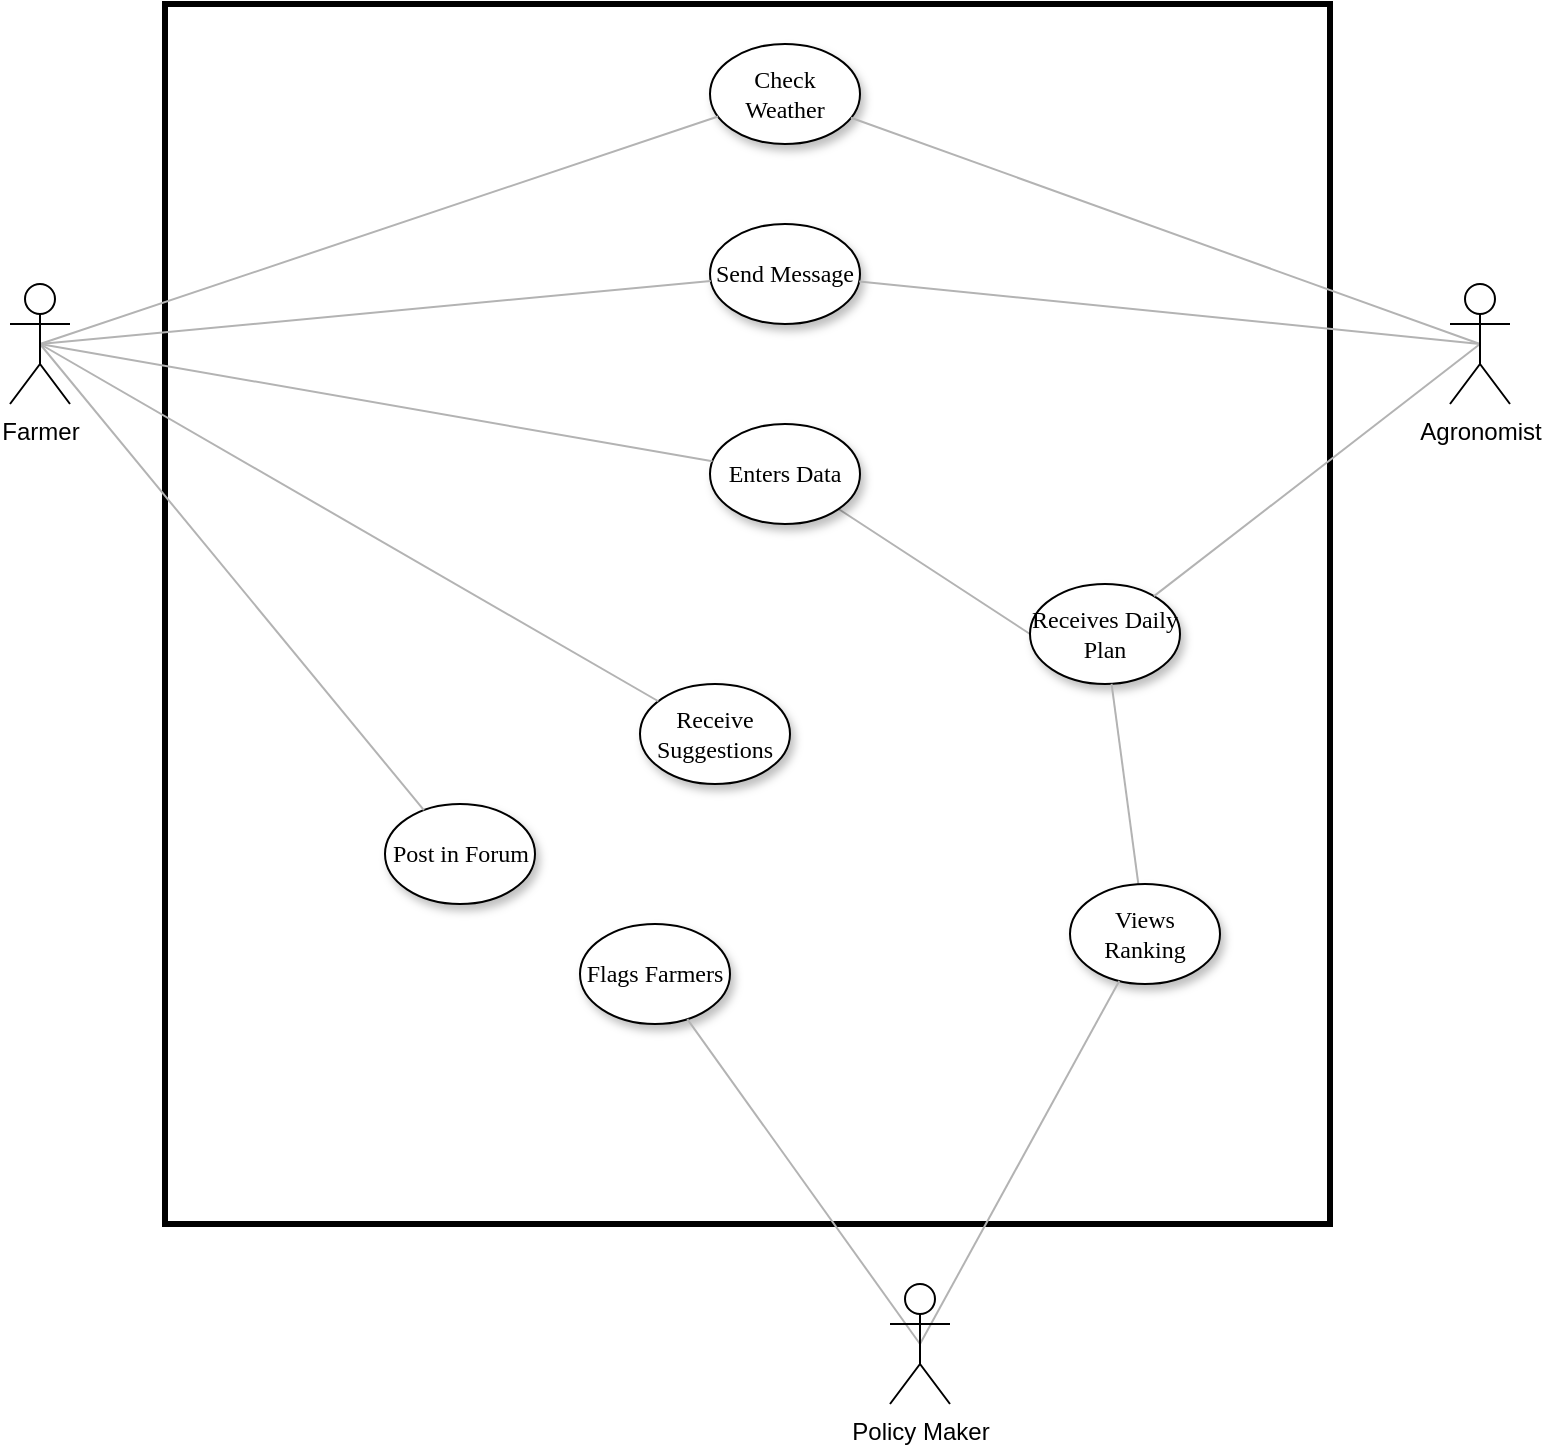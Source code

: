 <mxfile version="15.9.4" type="device"><diagram name="Page-1" id="42789a77-a242-8287-6e28-9cd8cfd52e62"><mxGraphModel dx="1351" dy="914" grid="1" gridSize="10" guides="1" tooltips="1" connect="1" arrows="1" fold="1" page="1" pageScale="1" pageWidth="1100" pageHeight="850" background="none" math="0" shadow="0"><root><mxCell id="0"/><mxCell id="1" parent="0"/><mxCell id="Xi2LRf2lgf8pENoLpGD3-18" value="" style="html=1;fillColor=none;strokeWidth=3;" vertex="1" parent="1"><mxGeometry x="197.5" y="10" width="582.5" height="610" as="geometry"/></mxCell><mxCell id="1ea317790d2ca983-2" value="Check Weather" style="ellipse;whiteSpace=wrap;html=1;rounded=0;shadow=1;comic=0;labelBackgroundColor=none;strokeWidth=1;fontFamily=Verdana;fontSize=12;align=center;" parent="1" vertex="1"><mxGeometry x="470" y="30" width="75" height="50" as="geometry"/></mxCell><mxCell id="Xi2LRf2lgf8pENoLpGD3-9" style="edgeStyle=none;rounded=1;orthogonalLoop=1;jettySize=auto;html=1;exitX=0;exitY=0.5;exitDx=0;exitDy=0;endArrow=none;endFill=0;strokeColor=#B3B3B3;" edge="1" parent="1" source="1ea317790d2ca983-3" target="1ea317790d2ca983-9"><mxGeometry relative="1" as="geometry"/></mxCell><mxCell id="1ea317790d2ca983-3" value="Receives Daily Plan" style="ellipse;whiteSpace=wrap;html=1;rounded=0;shadow=1;comic=0;labelBackgroundColor=none;strokeWidth=1;fontFamily=Verdana;fontSize=12;align=center;" parent="1" vertex="1"><mxGeometry x="630" y="300" width="75" height="50" as="geometry"/></mxCell><mxCell id="1ea317790d2ca983-16" value="" style="edgeStyle=none;rounded=1;html=1;labelBackgroundColor=none;startArrow=none;startFill=0;startSize=5;endArrow=none;endFill=0;endSize=5;jettySize=auto;orthogonalLoop=1;strokeColor=#B3B3B3;strokeWidth=1;fontFamily=Verdana;fontSize=12" parent="1" source="1ea317790d2ca983-3" target="1ea317790d2ca983-5" edge="1"><mxGeometry relative="1" as="geometry"><mxPoint x="737.5" y="370" as="sourcePoint"/></mxGeometry></mxCell><mxCell id="1ea317790d2ca983-5" value="Views Ranking" style="ellipse;whiteSpace=wrap;html=1;rounded=0;shadow=1;comic=0;labelBackgroundColor=none;strokeWidth=1;fontFamily=Verdana;fontSize=12;align=center;" parent="1" vertex="1"><mxGeometry x="650" y="450" width="75" height="50" as="geometry"/></mxCell><mxCell id="1ea317790d2ca983-6" value="Send Message" style="ellipse;whiteSpace=wrap;html=1;rounded=0;shadow=1;comic=0;labelBackgroundColor=none;strokeWidth=1;fontFamily=Verdana;fontSize=12;align=center;" parent="1" vertex="1"><mxGeometry x="470" y="120" width="75" height="50" as="geometry"/></mxCell><mxCell id="1ea317790d2ca983-8" value="Flags Farmers" style="ellipse;whiteSpace=wrap;html=1;rounded=0;shadow=1;comic=0;labelBackgroundColor=none;strokeWidth=1;fontFamily=Verdana;fontSize=12;align=center;" parent="1" vertex="1"><mxGeometry x="405" y="470" width="75" height="50" as="geometry"/></mxCell><mxCell id="1ea317790d2ca983-9" value="Enters Data" style="ellipse;whiteSpace=wrap;html=1;rounded=0;shadow=1;comic=0;labelBackgroundColor=none;strokeWidth=1;fontFamily=Verdana;fontSize=12;align=center;" parent="1" vertex="1"><mxGeometry x="470" y="220" width="75" height="50" as="geometry"/></mxCell><mxCell id="1ea317790d2ca983-10" value="Receive Suggestions" style="ellipse;whiteSpace=wrap;html=1;rounded=0;shadow=1;comic=0;labelBackgroundColor=none;strokeWidth=1;fontFamily=Verdana;fontSize=12;align=center;" parent="1" vertex="1"><mxGeometry x="435" y="350" width="75" height="50" as="geometry"/></mxCell><mxCell id="1ea317790d2ca983-11" value="Post in Forum" style="ellipse;whiteSpace=wrap;html=1;rounded=0;shadow=1;comic=0;labelBackgroundColor=none;strokeWidth=1;fontFamily=Verdana;fontSize=12;align=center;" parent="1" vertex="1"><mxGeometry x="307.5" y="410" width="75" height="50" as="geometry"/></mxCell><mxCell id="Xi2LRf2lgf8pENoLpGD3-5" style="edgeStyle=none;rounded=1;orthogonalLoop=1;jettySize=auto;html=1;exitX=0.5;exitY=0.5;exitDx=0;exitDy=0;exitPerimeter=0;endArrow=none;endFill=0;strokeColor=#B3B3B3;" edge="1" parent="1" source="Xi2LRf2lgf8pENoLpGD3-1" target="1ea317790d2ca983-2"><mxGeometry relative="1" as="geometry"/></mxCell><mxCell id="Xi2LRf2lgf8pENoLpGD3-7" style="edgeStyle=none;rounded=1;orthogonalLoop=1;jettySize=auto;html=1;exitX=0.5;exitY=0.5;exitDx=0;exitDy=0;exitPerimeter=0;endArrow=none;endFill=0;strokeColor=#B3B3B3;" edge="1" parent="1" source="Xi2LRf2lgf8pENoLpGD3-1" target="1ea317790d2ca983-6"><mxGeometry relative="1" as="geometry"/></mxCell><mxCell id="Xi2LRf2lgf8pENoLpGD3-11" style="edgeStyle=none;rounded=1;orthogonalLoop=1;jettySize=auto;html=1;exitX=0.5;exitY=0.5;exitDx=0;exitDy=0;exitPerimeter=0;endArrow=none;endFill=0;strokeColor=#B3B3B3;" edge="1" parent="1" source="Xi2LRf2lgf8pENoLpGD3-1" target="1ea317790d2ca983-3"><mxGeometry relative="1" as="geometry"/></mxCell><mxCell id="Xi2LRf2lgf8pENoLpGD3-1" value="Agronomist" style="shape=umlActor;verticalLabelPosition=bottom;verticalAlign=top;html=1;" vertex="1" parent="1"><mxGeometry x="840" y="150" width="30" height="60" as="geometry"/></mxCell><mxCell id="Xi2LRf2lgf8pENoLpGD3-4" style="rounded=1;orthogonalLoop=1;jettySize=auto;html=1;exitX=0.5;exitY=0.5;exitDx=0;exitDy=0;exitPerimeter=0;endArrow=none;endFill=0;strokeColor=#B3B3B3;" edge="1" parent="1" source="Xi2LRf2lgf8pENoLpGD3-2" target="1ea317790d2ca983-2"><mxGeometry relative="1" as="geometry"/></mxCell><mxCell id="Xi2LRf2lgf8pENoLpGD3-6" style="edgeStyle=none;rounded=1;orthogonalLoop=1;jettySize=auto;html=1;exitX=0.5;exitY=0.5;exitDx=0;exitDy=0;exitPerimeter=0;endArrow=none;endFill=0;strokeColor=#B3B3B3;" edge="1" parent="1" source="Xi2LRf2lgf8pENoLpGD3-2" target="1ea317790d2ca983-6"><mxGeometry relative="1" as="geometry"/></mxCell><mxCell id="Xi2LRf2lgf8pENoLpGD3-8" style="edgeStyle=none;rounded=1;orthogonalLoop=1;jettySize=auto;html=1;exitX=0.5;exitY=0.5;exitDx=0;exitDy=0;exitPerimeter=0;endArrow=none;endFill=0;strokeColor=#B3B3B3;" edge="1" parent="1" source="Xi2LRf2lgf8pENoLpGD3-2" target="1ea317790d2ca983-9"><mxGeometry relative="1" as="geometry"/></mxCell><mxCell id="Xi2LRf2lgf8pENoLpGD3-15" style="edgeStyle=none;rounded=1;orthogonalLoop=1;jettySize=auto;html=1;exitX=0.5;exitY=0.5;exitDx=0;exitDy=0;exitPerimeter=0;endArrow=none;endFill=0;strokeColor=#B3B3B3;" edge="1" parent="1" source="Xi2LRf2lgf8pENoLpGD3-2" target="1ea317790d2ca983-10"><mxGeometry relative="1" as="geometry"/></mxCell><mxCell id="Xi2LRf2lgf8pENoLpGD3-16" style="edgeStyle=none;rounded=1;orthogonalLoop=1;jettySize=auto;html=1;exitX=0.5;exitY=0.5;exitDx=0;exitDy=0;exitPerimeter=0;endArrow=none;endFill=0;strokeColor=#B3B3B3;" edge="1" parent="1" source="Xi2LRf2lgf8pENoLpGD3-2" target="1ea317790d2ca983-11"><mxGeometry relative="1" as="geometry"/></mxCell><mxCell id="Xi2LRf2lgf8pENoLpGD3-2" value="Farmer" style="shape=umlActor;verticalLabelPosition=bottom;verticalAlign=top;html=1;" vertex="1" parent="1"><mxGeometry x="120" y="150" width="30" height="60" as="geometry"/></mxCell><mxCell id="Xi2LRf2lgf8pENoLpGD3-12" style="edgeStyle=none;rounded=1;orthogonalLoop=1;jettySize=auto;html=1;exitX=0.5;exitY=0.5;exitDx=0;exitDy=0;exitPerimeter=0;endArrow=none;endFill=0;strokeColor=#B3B3B3;" edge="1" parent="1" source="Xi2LRf2lgf8pENoLpGD3-3" target="1ea317790d2ca983-8"><mxGeometry relative="1" as="geometry"/></mxCell><mxCell id="Xi2LRf2lgf8pENoLpGD3-13" style="edgeStyle=none;rounded=1;orthogonalLoop=1;jettySize=auto;html=1;exitX=0.5;exitY=0.5;exitDx=0;exitDy=0;exitPerimeter=0;endArrow=none;endFill=0;strokeColor=#B3B3B3;" edge="1" parent="1" source="Xi2LRf2lgf8pENoLpGD3-3" target="1ea317790d2ca983-5"><mxGeometry relative="1" as="geometry"/></mxCell><mxCell id="Xi2LRf2lgf8pENoLpGD3-3" value="Policy Maker" style="shape=umlActor;verticalLabelPosition=bottom;verticalAlign=top;html=1;" vertex="1" parent="1"><mxGeometry x="560" y="650" width="30" height="60" as="geometry"/></mxCell><mxCell id="Xi2LRf2lgf8pENoLpGD3-10" style="edgeStyle=none;rounded=1;orthogonalLoop=1;jettySize=auto;html=1;exitX=0;exitY=0.5;exitDx=0;exitDy=0;endArrow=none;endFill=0;strokeColor=#B3B3B3;" edge="1" parent="1" source="1ea317790d2ca983-3" target="1ea317790d2ca983-3"><mxGeometry relative="1" as="geometry"/></mxCell></root></mxGraphModel></diagram></mxfile>